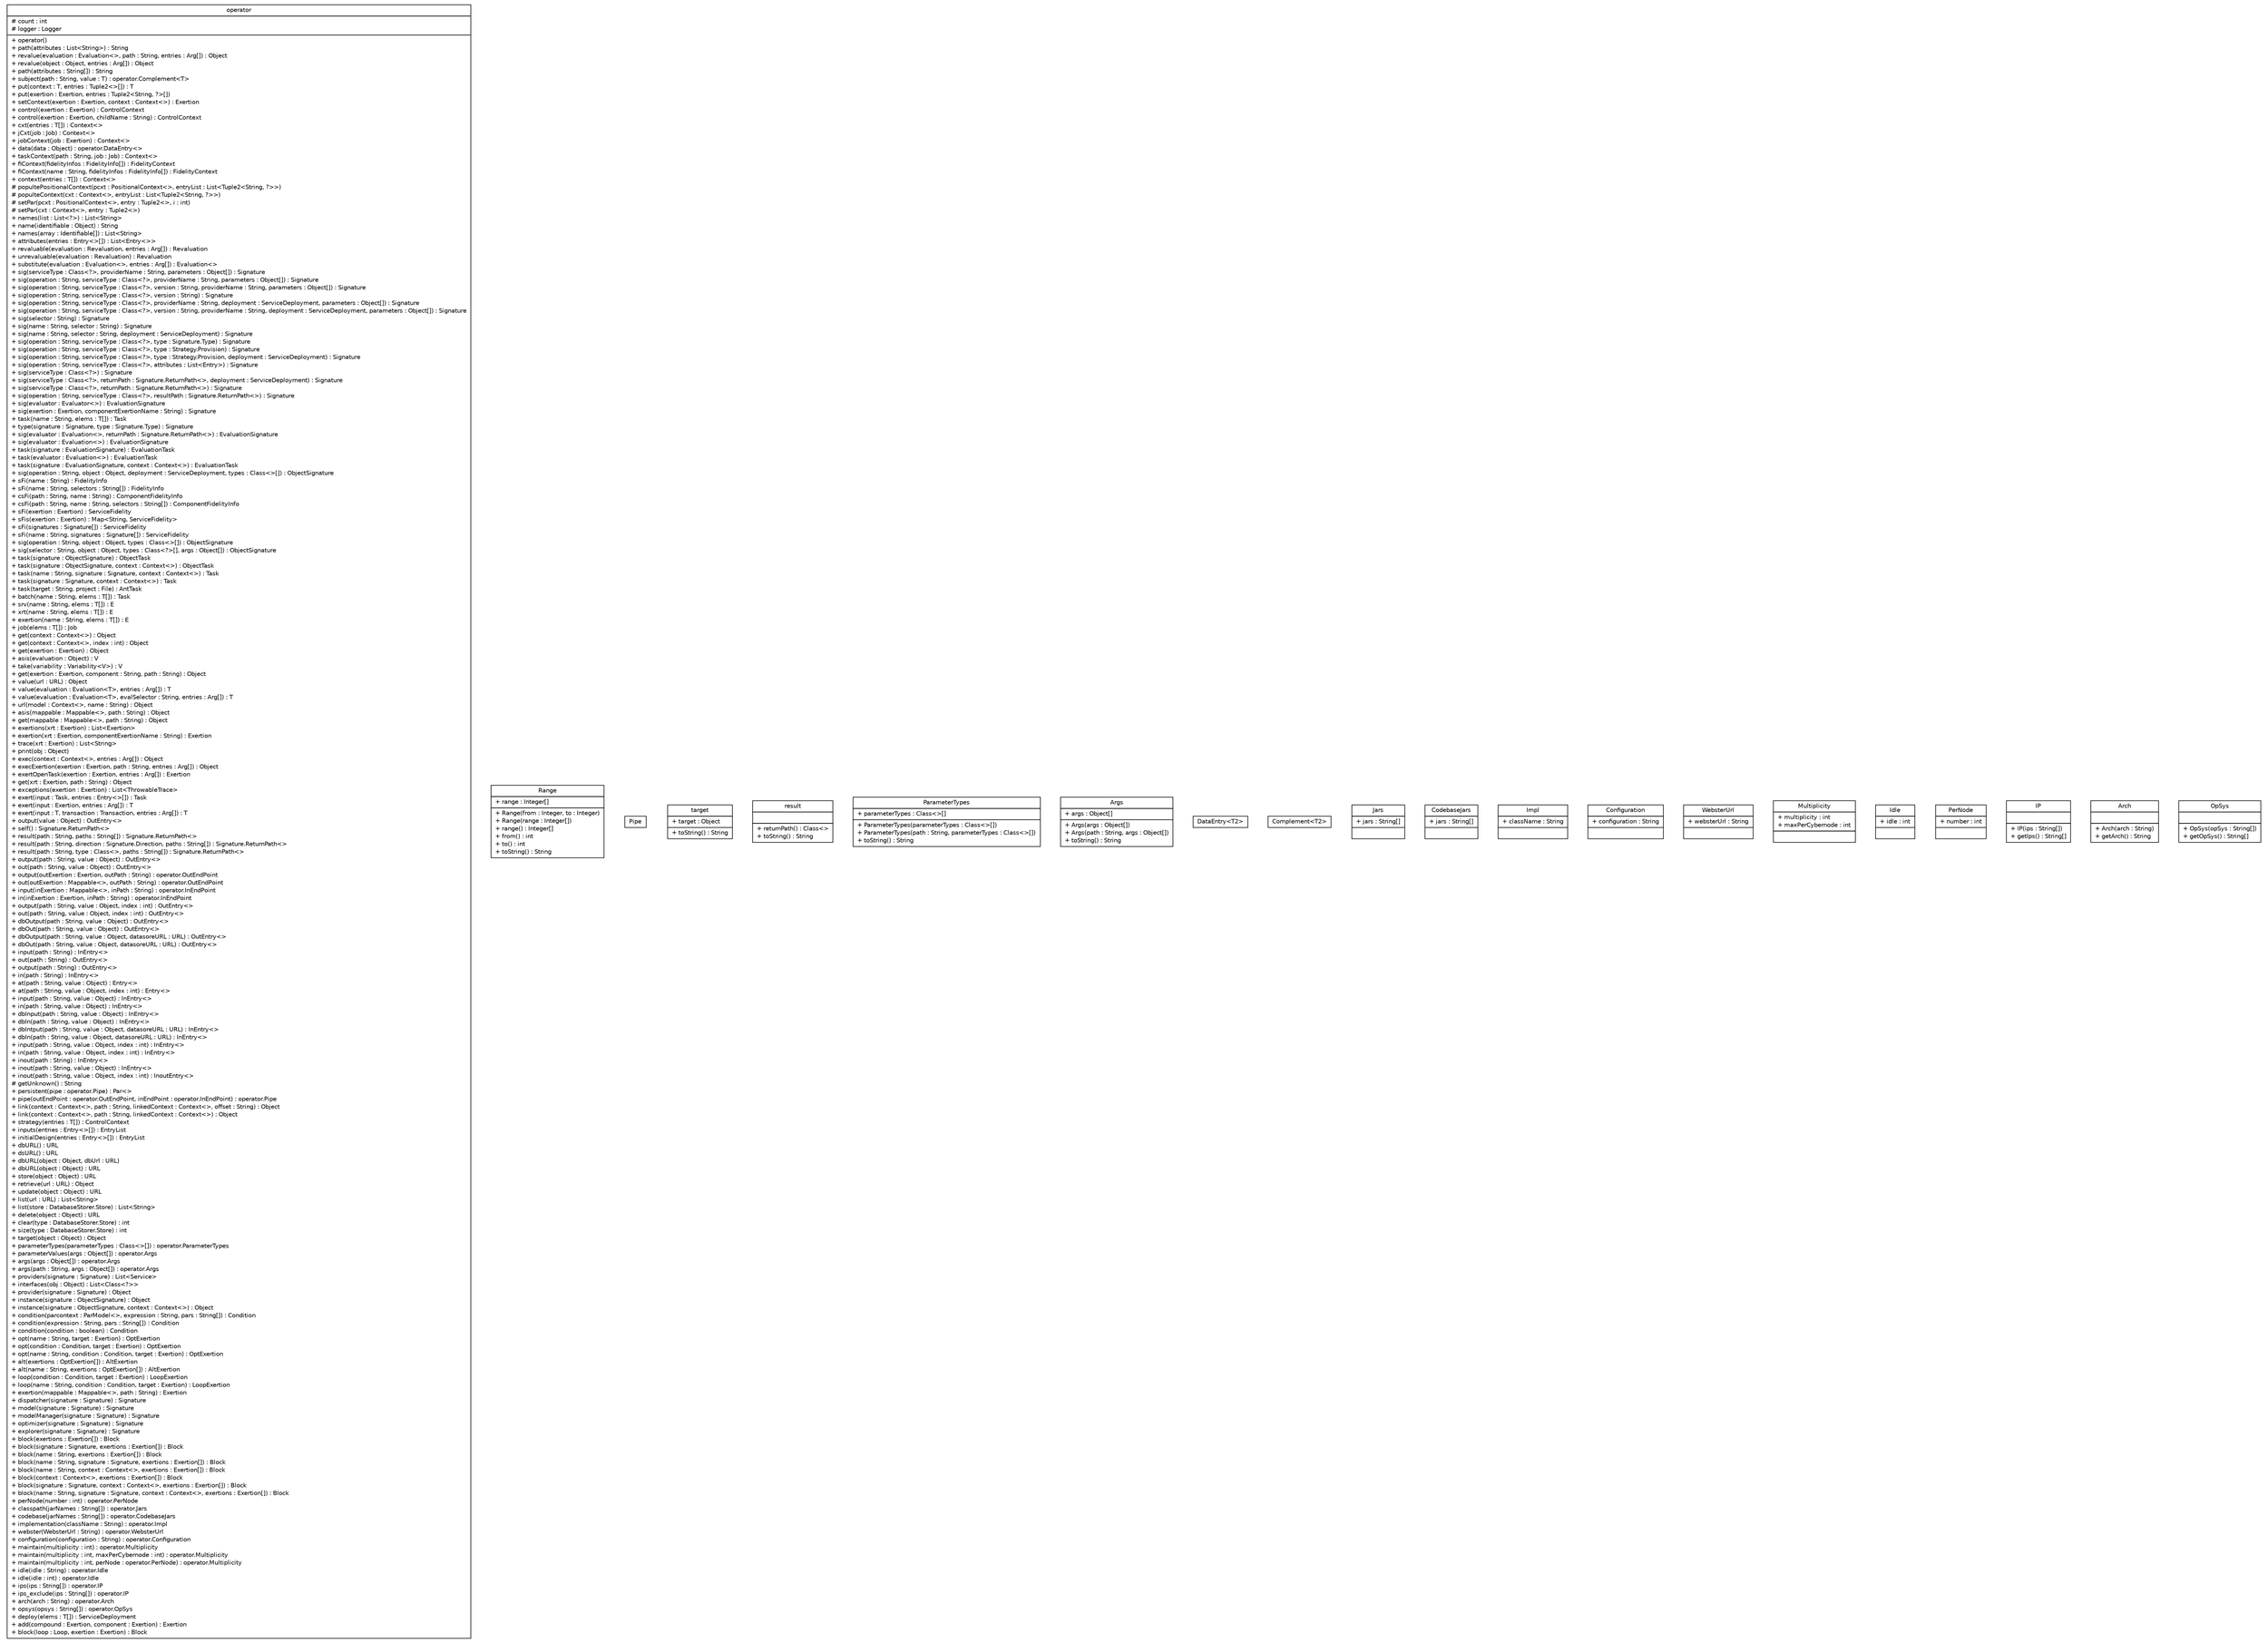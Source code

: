#!/usr/local/bin/dot
#
# Class diagram 
# Generated by UMLGraph version R5_6 (http://www.umlgraph.org/)
#

digraph G {
	edge [fontname="Helvetica",fontsize=10,labelfontname="Helvetica",labelfontsize=10];
	node [fontname="Helvetica",fontsize=10,shape=plaintext];
	nodesep=0.25;
	ranksep=0.5;
	// sorcer.eo.operator
	c60791 [label=<<table title="sorcer.eo.operator" border="0" cellborder="1" cellspacing="0" cellpadding="2" port="p" href="./operator.html">
		<tr><td><table border="0" cellspacing="0" cellpadding="1">
<tr><td align="center" balign="center"> operator </td></tr>
		</table></td></tr>
		<tr><td><table border="0" cellspacing="0" cellpadding="1">
<tr><td align="left" balign="left"> # count : int </td></tr>
<tr><td align="left" balign="left"> # logger : Logger </td></tr>
		</table></td></tr>
		<tr><td><table border="0" cellspacing="0" cellpadding="1">
<tr><td align="left" balign="left"> + operator() </td></tr>
<tr><td align="left" balign="left"> + path(attributes : List&lt;String&gt;) : String </td></tr>
<tr><td align="left" balign="left"> + revalue(evaluation : Evaluation&lt;&gt;, path : String, entries : Arg[]) : Object </td></tr>
<tr><td align="left" balign="left"> + revalue(object : Object, entries : Arg[]) : Object </td></tr>
<tr><td align="left" balign="left"> + path(attributes : String[]) : String </td></tr>
<tr><td align="left" balign="left"> + subject(path : String, value : T) : operator.Complement&lt;T&gt; </td></tr>
<tr><td align="left" balign="left"> + put(context : T, entries : Tuple2&lt;&gt;[]) : T </td></tr>
<tr><td align="left" balign="left"> + put(exertion : Exertion, entries : Tuple2&lt;String, ?&gt;[]) </td></tr>
<tr><td align="left" balign="left"> + setContext(exertion : Exertion, context : Context&lt;&gt;) : Exertion </td></tr>
<tr><td align="left" balign="left"> + control(exertion : Exertion) : ControlContext </td></tr>
<tr><td align="left" balign="left"> + control(exertion : Exertion, childName : String) : ControlContext </td></tr>
<tr><td align="left" balign="left"> + cxt(entries : T[]) : Context&lt;&gt; </td></tr>
<tr><td align="left" balign="left"> + jCxt(job : Job) : Context&lt;&gt; </td></tr>
<tr><td align="left" balign="left"> + jobContext(job : Exertion) : Context&lt;&gt; </td></tr>
<tr><td align="left" balign="left"> + data(data : Object) : operator.DataEntry&lt;&gt; </td></tr>
<tr><td align="left" balign="left"> + taskContext(path : String, job : Job) : Context&lt;&gt; </td></tr>
<tr><td align="left" balign="left"> + fiContext(fidelityInfos : FidelityInfo[]) : FidelityContext </td></tr>
<tr><td align="left" balign="left"> + fiContext(name : String, fidelityInfos : FidelityInfo[]) : FidelityContext </td></tr>
<tr><td align="left" balign="left"> + context(entries : T[]) : Context&lt;&gt; </td></tr>
<tr><td align="left" balign="left"> # popultePositionalContext(pcxt : PositionalContext&lt;&gt;, entryList : List&lt;Tuple2&lt;String, ?&gt;&gt;) </td></tr>
<tr><td align="left" balign="left"> # populteContext(cxt : Context&lt;&gt;, entryList : List&lt;Tuple2&lt;String, ?&gt;&gt;) </td></tr>
<tr><td align="left" balign="left"> # setPar(pcxt : PositionalContext&lt;&gt;, entry : Tuple2&lt;&gt;, i : int) </td></tr>
<tr><td align="left" balign="left"> # setPar(cxt : Context&lt;&gt;, entry : Tuple2&lt;&gt;) </td></tr>
<tr><td align="left" balign="left"> + names(list : List&lt;?&gt;) : List&lt;String&gt; </td></tr>
<tr><td align="left" balign="left"> + name(identifiable : Object) : String </td></tr>
<tr><td align="left" balign="left"> + names(array : Identifiable[]) : List&lt;String&gt; </td></tr>
<tr><td align="left" balign="left"> + attributes(entries : Entry&lt;&gt;[]) : List&lt;Entry&lt;&gt;&gt; </td></tr>
<tr><td align="left" balign="left"> + revaluable(evaluation : Revaluation, entries : Arg[]) : Revaluation </td></tr>
<tr><td align="left" balign="left"> + unrevaluable(evaluation : Revaluation) : Revaluation </td></tr>
<tr><td align="left" balign="left"> + substitute(evaluation : Evaluation&lt;&gt;, entries : Arg[]) : Evaluation&lt;&gt; </td></tr>
<tr><td align="left" balign="left"> + sig(serviceType : Class&lt;?&gt;, providerName : String, parameters : Object[]) : Signature </td></tr>
<tr><td align="left" balign="left"> + sig(operation : String, serviceType : Class&lt;?&gt;, providerName : String, parameters : Object[]) : Signature </td></tr>
<tr><td align="left" balign="left"> + sig(operation : String, serviceType : Class&lt;?&gt;, version : String, providerName : String, parameters : Object[]) : Signature </td></tr>
<tr><td align="left" balign="left"> + sig(operation : String, serviceType : Class&lt;?&gt;, version : String) : Signature </td></tr>
<tr><td align="left" balign="left"> + sig(operation : String, serviceType : Class&lt;?&gt;, providerName : String, deployment : ServiceDeployment, parameters : Object[]) : Signature </td></tr>
<tr><td align="left" balign="left"> + sig(operation : String, serviceType : Class&lt;?&gt;, version : String, providerName : String, deployment : ServiceDeployment, parameters : Object[]) : Signature </td></tr>
<tr><td align="left" balign="left"> + sig(selector : String) : Signature </td></tr>
<tr><td align="left" balign="left"> + sig(name : String, selector : String) : Signature </td></tr>
<tr><td align="left" balign="left"> + sig(name : String, selector : String, deployment : ServiceDeployment) : Signature </td></tr>
<tr><td align="left" balign="left"> + sig(operation : String, serviceType : Class&lt;?&gt;, type : Signature.Type) : Signature </td></tr>
<tr><td align="left" balign="left"> + sig(operation : String, serviceType : Class&lt;?&gt;, type : Strategy.Provision) : Signature </td></tr>
<tr><td align="left" balign="left"> + sig(operation : String, serviceType : Class&lt;?&gt;, type : Strategy.Provision, deployment : ServiceDeployment) : Signature </td></tr>
<tr><td align="left" balign="left"> + sig(operation : String, serviceType : Class&lt;?&gt;, attributes : List&lt;Entry&gt;) : Signature </td></tr>
<tr><td align="left" balign="left"> + sig(serviceType : Class&lt;?&gt;) : Signature </td></tr>
<tr><td align="left" balign="left"> + sig(serviceType : Class&lt;?&gt;, returnPath : Signature.ReturnPath&lt;&gt;, deployment : ServiceDeployment) : Signature </td></tr>
<tr><td align="left" balign="left"> + sig(serviceType : Class&lt;?&gt;, returnPath : Signature.ReturnPath&lt;&gt;) : Signature </td></tr>
<tr><td align="left" balign="left"> + sig(operation : String, serviceType : Class&lt;?&gt;, resultPath : Signature.ReturnPath&lt;&gt;) : Signature </td></tr>
<tr><td align="left" balign="left"> + sig(evaluator : Evaluator&lt;&gt;) : EvaluationSignature </td></tr>
<tr><td align="left" balign="left"> + sig(exertion : Exertion, componentExertionName : String) : Signature </td></tr>
<tr><td align="left" balign="left"> + task(name : String, elems : T[]) : Task </td></tr>
<tr><td align="left" balign="left"> + type(signature : Signature, type : Signature.Type) : Signature </td></tr>
<tr><td align="left" balign="left"> + sig(evaluator : Evaluation&lt;&gt;, returnPath : Signature.ReturnPath&lt;&gt;) : EvaluationSignature </td></tr>
<tr><td align="left" balign="left"> + sig(evaluator : Evaluation&lt;&gt;) : EvaluationSignature </td></tr>
<tr><td align="left" balign="left"> + task(signature : EvaluationSignature) : EvaluationTask </td></tr>
<tr><td align="left" balign="left"> + task(evaluator : Evaluation&lt;&gt;) : EvaluationTask </td></tr>
<tr><td align="left" balign="left"> + task(signature : EvaluationSignature, context : Context&lt;&gt;) : EvaluationTask </td></tr>
<tr><td align="left" balign="left"> + sig(operation : String, object : Object, deployment : ServiceDeployment, types : Class&lt;&gt;[]) : ObjectSignature </td></tr>
<tr><td align="left" balign="left"> + sFi(name : String) : FidelityInfo </td></tr>
<tr><td align="left" balign="left"> + sFi(name : String, selectors : String[]) : FidelityInfo </td></tr>
<tr><td align="left" balign="left"> + csFi(path : String, name : String) : ComponentFidelityInfo </td></tr>
<tr><td align="left" balign="left"> + csFi(path : String, name : String, selectors : String[]) : ComponentFidelityInfo </td></tr>
<tr><td align="left" balign="left"> + sFi(exertion : Exertion) : ServiceFidelity </td></tr>
<tr><td align="left" balign="left"> + sFis(exertion : Exertion) : Map&lt;String, ServiceFidelity&gt; </td></tr>
<tr><td align="left" balign="left"> + sFi(signatures : Signature[]) : ServiceFidelity </td></tr>
<tr><td align="left" balign="left"> + sFi(name : String, signatures : Signature[]) : ServiceFidelity </td></tr>
<tr><td align="left" balign="left"> + sig(operation : String, object : Object, types : Class&lt;&gt;[]) : ObjectSignature </td></tr>
<tr><td align="left" balign="left"> + sig(selector : String, object : Object, types : Class&lt;?&gt;[], args : Object[]) : ObjectSignature </td></tr>
<tr><td align="left" balign="left"> + task(signature : ObjectSignature) : ObjectTask </td></tr>
<tr><td align="left" balign="left"> + task(signature : ObjectSignature, context : Context&lt;&gt;) : ObjectTask </td></tr>
<tr><td align="left" balign="left"> + task(name : String, signature : Signature, context : Context&lt;&gt;) : Task </td></tr>
<tr><td align="left" balign="left"> + task(signature : Signature, context : Context&lt;&gt;) : Task </td></tr>
<tr><td align="left" balign="left"> + task(target : String, project : File) : AntTask </td></tr>
<tr><td align="left" balign="left"> + batch(name : String, elems : T[]) : Task </td></tr>
<tr><td align="left" balign="left"> + srv(name : String, elems : T[]) : E </td></tr>
<tr><td align="left" balign="left"> + xrt(name : String, elems : T[]) : E </td></tr>
<tr><td align="left" balign="left"> + exertion(name : String, elems : T[]) : E </td></tr>
<tr><td align="left" balign="left"> + job(elems : T[]) : Job </td></tr>
<tr><td align="left" balign="left"> + get(context : Context&lt;&gt;) : Object </td></tr>
<tr><td align="left" balign="left"> + get(context : Context&lt;&gt;, index : int) : Object </td></tr>
<tr><td align="left" balign="left"> + get(exertion : Exertion) : Object </td></tr>
<tr><td align="left" balign="left"> + asis(evaluation : Object) : V </td></tr>
<tr><td align="left" balign="left"> + take(variability : Variability&lt;V&gt;) : V </td></tr>
<tr><td align="left" balign="left"> + get(exertion : Exertion, component : String, path : String) : Object </td></tr>
<tr><td align="left" balign="left"> + value(url : URL) : Object </td></tr>
<tr><td align="left" balign="left"> + value(evaluation : Evaluation&lt;T&gt;, entries : Arg[]) : T </td></tr>
<tr><td align="left" balign="left"> + value(evaluation : Evaluation&lt;T&gt;, evalSelector : String, entries : Arg[]) : T </td></tr>
<tr><td align="left" balign="left"> + url(model : Context&lt;&gt;, name : String) : Object </td></tr>
<tr><td align="left" balign="left"> + asis(mappable : Mappable&lt;&gt;, path : String) : Object </td></tr>
<tr><td align="left" balign="left"> + get(mappable : Mappable&lt;&gt;, path : String) : Object </td></tr>
<tr><td align="left" balign="left"> + exertions(xrt : Exertion) : List&lt;Exertion&gt; </td></tr>
<tr><td align="left" balign="left"> + exertion(xrt : Exertion, componentExertionName : String) : Exertion </td></tr>
<tr><td align="left" balign="left"> + trace(xrt : Exertion) : List&lt;String&gt; </td></tr>
<tr><td align="left" balign="left"> + print(obj : Object) </td></tr>
<tr><td align="left" balign="left"> + exec(context : Context&lt;&gt;, entries : Arg[]) : Object </td></tr>
<tr><td align="left" balign="left"> + execExertion(exertion : Exertion, path : String, entries : Arg[]) : Object </td></tr>
<tr><td align="left" balign="left"> + exertOpenTask(exertion : Exertion, entries : Arg[]) : Exertion </td></tr>
<tr><td align="left" balign="left"> + get(xrt : Exertion, path : String) : Object </td></tr>
<tr><td align="left" balign="left"> + exceptions(exertion : Exertion) : List&lt;ThrowableTrace&gt; </td></tr>
<tr><td align="left" balign="left"> + exert(input : Task, entries : Entry&lt;&gt;[]) : Task </td></tr>
<tr><td align="left" balign="left"> + exert(input : Exertion, entries : Arg[]) : T </td></tr>
<tr><td align="left" balign="left"> + exert(input : T, transaction : Transaction, entries : Arg[]) : T </td></tr>
<tr><td align="left" balign="left"> + output(value : Object) : OutEntry&lt;&gt; </td></tr>
<tr><td align="left" balign="left"> + self() : Signature.ReturnPath&lt;&gt; </td></tr>
<tr><td align="left" balign="left"> + result(path : String, paths : String[]) : Signature.ReturnPath&lt;&gt; </td></tr>
<tr><td align="left" balign="left"> + result(path : String, direction : Signature.Direction, paths : String[]) : Signature.ReturnPath&lt;&gt; </td></tr>
<tr><td align="left" balign="left"> + result(path : String, type : Class&lt;&gt;, paths : String[]) : Signature.ReturnPath&lt;&gt; </td></tr>
<tr><td align="left" balign="left"> + output(path : String, value : Object) : OutEntry&lt;&gt; </td></tr>
<tr><td align="left" balign="left"> + out(path : String, value : Object) : OutEntry&lt;&gt; </td></tr>
<tr><td align="left" balign="left"> + output(outExertion : Exertion, outPath : String) : operator.OutEndPoint </td></tr>
<tr><td align="left" balign="left"> + out(outExertion : Mappable&lt;&gt;, outPath : String) : operator.OutEndPoint </td></tr>
<tr><td align="left" balign="left"> + input(inExertion : Mappable&lt;&gt;, inPath : String) : operator.InEndPoint </td></tr>
<tr><td align="left" balign="left"> + in(inExertion : Exertion, inPath : String) : operator.InEndPoint </td></tr>
<tr><td align="left" balign="left"> + output(path : String, value : Object, index : int) : OutEntry&lt;&gt; </td></tr>
<tr><td align="left" balign="left"> + out(path : String, value : Object, index : int) : OutEntry&lt;&gt; </td></tr>
<tr><td align="left" balign="left"> + dbOutput(path : String, value : Object) : OutEntry&lt;&gt; </td></tr>
<tr><td align="left" balign="left"> + dbOut(path : String, value : Object) : OutEntry&lt;&gt; </td></tr>
<tr><td align="left" balign="left"> + dbOutput(path : String, value : Object, datasoreURL : URL) : OutEntry&lt;&gt; </td></tr>
<tr><td align="left" balign="left"> + dbOut(path : String, value : Object, datasoreURL : URL) : OutEntry&lt;&gt; </td></tr>
<tr><td align="left" balign="left"> + input(path : String) : InEntry&lt;&gt; </td></tr>
<tr><td align="left" balign="left"> + out(path : String) : OutEntry&lt;&gt; </td></tr>
<tr><td align="left" balign="left"> + output(path : String) : OutEntry&lt;&gt; </td></tr>
<tr><td align="left" balign="left"> + in(path : String) : InEntry&lt;&gt; </td></tr>
<tr><td align="left" balign="left"> + at(path : String, value : Object) : Entry&lt;&gt; </td></tr>
<tr><td align="left" balign="left"> + at(path : String, value : Object, index : int) : Entry&lt;&gt; </td></tr>
<tr><td align="left" balign="left"> + input(path : String, value : Object) : InEntry&lt;&gt; </td></tr>
<tr><td align="left" balign="left"> + in(path : String, value : Object) : InEntry&lt;&gt; </td></tr>
<tr><td align="left" balign="left"> + dbInput(path : String, value : Object) : InEntry&lt;&gt; </td></tr>
<tr><td align="left" balign="left"> + dbIn(path : String, value : Object) : InEntry&lt;&gt; </td></tr>
<tr><td align="left" balign="left"> + dbIntput(path : String, value : Object, datasoreURL : URL) : InEntry&lt;&gt; </td></tr>
<tr><td align="left" balign="left"> + dbIn(path : String, value : Object, datasoreURL : URL) : InEntry&lt;&gt; </td></tr>
<tr><td align="left" balign="left"> + input(path : String, value : Object, index : int) : InEntry&lt;&gt; </td></tr>
<tr><td align="left" balign="left"> + in(path : String, value : Object, index : int) : InEntry&lt;&gt; </td></tr>
<tr><td align="left" balign="left"> + inout(path : String) : InEntry&lt;&gt; </td></tr>
<tr><td align="left" balign="left"> + inout(path : String, value : Object) : InEntry&lt;&gt; </td></tr>
<tr><td align="left" balign="left"> + inout(path : String, value : Object, index : int) : InoutEntry&lt;&gt; </td></tr>
<tr><td align="left" balign="left"> # getUnknown() : String </td></tr>
<tr><td align="left" balign="left"> + persistent(pipe : operator.Pipe) : Par&lt;&gt; </td></tr>
<tr><td align="left" balign="left"> + pipe(outEndPoint : operator.OutEndPoint, inEndPoint : operator.InEndPoint) : operator.Pipe </td></tr>
<tr><td align="left" balign="left"> + link(context : Context&lt;&gt;, path : String, linkedContext : Context&lt;&gt;, offset : String) : Object </td></tr>
<tr><td align="left" balign="left"> + link(context : Context&lt;&gt;, path : String, linkedContext : Context&lt;&gt;) : Object </td></tr>
<tr><td align="left" balign="left"> + strategy(entries : T[]) : ControlContext </td></tr>
<tr><td align="left" balign="left"> + inputs(entries : Entry&lt;&gt;[]) : EntryList </td></tr>
<tr><td align="left" balign="left"> + initialDesign(entries : Entry&lt;&gt;[]) : EntryList </td></tr>
<tr><td align="left" balign="left"> + dbURL() : URL </td></tr>
<tr><td align="left" balign="left"> + dsURL() : URL </td></tr>
<tr><td align="left" balign="left"> + dbURL(object : Object, dbUrl : URL) </td></tr>
<tr><td align="left" balign="left"> + dbURL(object : Object) : URL </td></tr>
<tr><td align="left" balign="left"> + store(object : Object) : URL </td></tr>
<tr><td align="left" balign="left"> + retrieve(url : URL) : Object </td></tr>
<tr><td align="left" balign="left"> + update(object : Object) : URL </td></tr>
<tr><td align="left" balign="left"> + list(url : URL) : List&lt;String&gt; </td></tr>
<tr><td align="left" balign="left"> + list(store : DatabaseStorer.Store) : List&lt;String&gt; </td></tr>
<tr><td align="left" balign="left"> + delete(object : Object) : URL </td></tr>
<tr><td align="left" balign="left"> + clear(type : DatabaseStorer.Store) : int </td></tr>
<tr><td align="left" balign="left"> + size(type : DatabaseStorer.Store) : int </td></tr>
<tr><td align="left" balign="left"> + target(object : Object) : Object </td></tr>
<tr><td align="left" balign="left"> + parameterTypes(parameterTypes : Class&lt;&gt;[]) : operator.ParameterTypes </td></tr>
<tr><td align="left" balign="left"> + parameterValues(args : Object[]) : operator.Args </td></tr>
<tr><td align="left" balign="left"> + args(args : Object[]) : operator.Args </td></tr>
<tr><td align="left" balign="left"> + args(path : String, args : Object[]) : operator.Args </td></tr>
<tr><td align="left" balign="left"> + providers(signature : Signature) : List&lt;Service&gt; </td></tr>
<tr><td align="left" balign="left"> + interfaces(obj : Object) : List&lt;Class&lt;?&gt;&gt; </td></tr>
<tr><td align="left" balign="left"> + provider(signature : Signature) : Object </td></tr>
<tr><td align="left" balign="left"> + instance(signature : ObjectSignature) : Object </td></tr>
<tr><td align="left" balign="left"> + instance(signature : ObjectSignature, context : Context&lt;&gt;) : Object </td></tr>
<tr><td align="left" balign="left"> + condition(parcontext : ParModel&lt;&gt;, expression : String, pars : String[]) : Condition </td></tr>
<tr><td align="left" balign="left"> + condition(expression : String, pars : String[]) : Condition </td></tr>
<tr><td align="left" balign="left"> + condition(condition : boolean) : Condition </td></tr>
<tr><td align="left" balign="left"> + opt(name : String, target : Exertion) : OptExertion </td></tr>
<tr><td align="left" balign="left"> + opt(condition : Condition, target : Exertion) : OptExertion </td></tr>
<tr><td align="left" balign="left"> + opt(name : String, condition : Condition, target : Exertion) : OptExertion </td></tr>
<tr><td align="left" balign="left"> + alt(exertions : OptExertion[]) : AltExertion </td></tr>
<tr><td align="left" balign="left"> + alt(name : String, exertions : OptExertion[]) : AltExertion </td></tr>
<tr><td align="left" balign="left"> + loop(condition : Condition, target : Exertion) : LoopExertion </td></tr>
<tr><td align="left" balign="left"> + loop(name : String, condition : Condition, target : Exertion) : LoopExertion </td></tr>
<tr><td align="left" balign="left"> + exertion(mappable : Mappable&lt;&gt;, path : String) : Exertion </td></tr>
<tr><td align="left" balign="left"> + dispatcher(signature : Signature) : Signature </td></tr>
<tr><td align="left" balign="left"> + model(signature : Signature) : Signature </td></tr>
<tr><td align="left" balign="left"> + modelManager(signature : Signature) : Signature </td></tr>
<tr><td align="left" balign="left"> + optimizer(signature : Signature) : Signature </td></tr>
<tr><td align="left" balign="left"> + explorer(signature : Signature) : Signature </td></tr>
<tr><td align="left" balign="left"> + block(exertions : Exertion[]) : Block </td></tr>
<tr><td align="left" balign="left"> + block(signature : Signature, exertions : Exertion[]) : Block </td></tr>
<tr><td align="left" balign="left"> + block(name : String, exertions : Exertion[]) : Block </td></tr>
<tr><td align="left" balign="left"> + block(name : String, signature : Signature, exertions : Exertion[]) : Block </td></tr>
<tr><td align="left" balign="left"> + block(name : String, context : Context&lt;&gt;, exertions : Exertion[]) : Block </td></tr>
<tr><td align="left" balign="left"> + block(context : Context&lt;&gt;, exertions : Exertion[]) : Block </td></tr>
<tr><td align="left" balign="left"> + block(signature : Signature, context : Context&lt;&gt;, exertions : Exertion[]) : Block </td></tr>
<tr><td align="left" balign="left"> + block(name : String, signature : Signature, context : Context&lt;&gt;, exertions : Exertion[]) : Block </td></tr>
<tr><td align="left" balign="left"> + perNode(number : int) : operator.PerNode </td></tr>
<tr><td align="left" balign="left"> + classpath(jarNames : String[]) : operator.Jars </td></tr>
<tr><td align="left" balign="left"> + codebase(jarNames : String[]) : operator.CodebaseJars </td></tr>
<tr><td align="left" balign="left"> + implementation(className : String) : operator.Impl </td></tr>
<tr><td align="left" balign="left"> + webster(WebsterUrl : String) : operator.WebsterUrl </td></tr>
<tr><td align="left" balign="left"> + configuration(configuration : String) : operator.Configuration </td></tr>
<tr><td align="left" balign="left"> + maintain(multiplicity : int) : operator.Multiplicity </td></tr>
<tr><td align="left" balign="left"> + maintain(multiplicity : int, maxPerCybernode : int) : operator.Multiplicity </td></tr>
<tr><td align="left" balign="left"> + maintain(multiplicity : int, perNode : operator.PerNode) : operator.Multiplicity </td></tr>
<tr><td align="left" balign="left"> + idle(idle : String) : operator.Idle </td></tr>
<tr><td align="left" balign="left"> + idle(idle : int) : operator.Idle </td></tr>
<tr><td align="left" balign="left"> + ips(ips : String[]) : operator.IP </td></tr>
<tr><td align="left" balign="left"> + ips_exclude(ips : String[]) : operator.IP </td></tr>
<tr><td align="left" balign="left"> + arch(arch : String) : operator.Arch </td></tr>
<tr><td align="left" balign="left"> + opsys(opsys : String[]) : operator.OpSys </td></tr>
<tr><td align="left" balign="left"> + deploy(elems : T[]) : ServiceDeployment </td></tr>
<tr><td align="left" balign="left"> + add(compound : Exertion, component : Exertion) : Exertion </td></tr>
<tr><td align="left" balign="left"> + block(loop : Loop, exertion : Exertion) : Block </td></tr>
		</table></td></tr>
		</table>>, URL="./operator.html", fontname="Helvetica", fontcolor="black", fontsize=10.0];
	// sorcer.eo.operator.Range
	c60792 [label=<<table title="sorcer.eo.operator.Range" border="0" cellborder="1" cellspacing="0" cellpadding="2" port="p" href="./operator.Range.html">
		<tr><td><table border="0" cellspacing="0" cellpadding="1">
<tr><td align="center" balign="center"> Range </td></tr>
		</table></td></tr>
		<tr><td><table border="0" cellspacing="0" cellpadding="1">
<tr><td align="left" balign="left"> + range : Integer[] </td></tr>
		</table></td></tr>
		<tr><td><table border="0" cellspacing="0" cellpadding="1">
<tr><td align="left" balign="left"> + Range(from : Integer, to : Integer) </td></tr>
<tr><td align="left" balign="left"> + Range(range : Integer[]) </td></tr>
<tr><td align="left" balign="left"> + range() : Integer[] </td></tr>
<tr><td align="left" balign="left"> + from() : int </td></tr>
<tr><td align="left" balign="left"> + to() : int </td></tr>
<tr><td align="left" balign="left"> + toString() : String </td></tr>
		</table></td></tr>
		</table>>, URL="./operator.Range.html", fontname="Helvetica", fontcolor="black", fontsize=10.0];
	// sorcer.eo.operator.Pipe
	c60793 [label=<<table title="sorcer.eo.operator.Pipe" border="0" cellborder="1" cellspacing="0" cellpadding="2" port="p" href="./operator.Pipe.html">
		<tr><td><table border="0" cellspacing="0" cellpadding="1">
<tr><td align="center" balign="center"> Pipe </td></tr>
		</table></td></tr>
		</table>>, URL="./operator.Pipe.html", fontname="Helvetica", fontcolor="black", fontsize=10.0];
	// sorcer.eo.operator.target
	c60794 [label=<<table title="sorcer.eo.operator.target" border="0" cellborder="1" cellspacing="0" cellpadding="2" port="p" href="./operator.target.html">
		<tr><td><table border="0" cellspacing="0" cellpadding="1">
<tr><td align="center" balign="center"> target </td></tr>
		</table></td></tr>
		<tr><td><table border="0" cellspacing="0" cellpadding="1">
<tr><td align="left" balign="left"> + target : Object </td></tr>
		</table></td></tr>
		<tr><td><table border="0" cellspacing="0" cellpadding="1">
<tr><td align="left" balign="left"> + toString() : String </td></tr>
		</table></td></tr>
		</table>>, URL="./operator.target.html", fontname="Helvetica", fontcolor="black", fontsize=10.0];
	// sorcer.eo.operator.result
	c60795 [label=<<table title="sorcer.eo.operator.result" border="0" cellborder="1" cellspacing="0" cellpadding="2" port="p" href="./operator.result.html">
		<tr><td><table border="0" cellspacing="0" cellpadding="1">
<tr><td align="center" balign="center"> result </td></tr>
		</table></td></tr>
		<tr><td><table border="0" cellspacing="0" cellpadding="1">
<tr><td align="left" balign="left">  </td></tr>
		</table></td></tr>
		<tr><td><table border="0" cellspacing="0" cellpadding="1">
<tr><td align="left" balign="left"> + returnPath() : Class&lt;&gt; </td></tr>
<tr><td align="left" balign="left"> + toString() : String </td></tr>
		</table></td></tr>
		</table>>, URL="./operator.result.html", fontname="Helvetica", fontcolor="black", fontsize=10.0];
	// sorcer.eo.operator.ParameterTypes
	c60796 [label=<<table title="sorcer.eo.operator.ParameterTypes" border="0" cellborder="1" cellspacing="0" cellpadding="2" port="p" href="./operator.ParameterTypes.html">
		<tr><td><table border="0" cellspacing="0" cellpadding="1">
<tr><td align="center" balign="center"> ParameterTypes </td></tr>
		</table></td></tr>
		<tr><td><table border="0" cellspacing="0" cellpadding="1">
<tr><td align="left" balign="left"> + parameterTypes : Class&lt;&gt;[] </td></tr>
		</table></td></tr>
		<tr><td><table border="0" cellspacing="0" cellpadding="1">
<tr><td align="left" balign="left"> + ParameterTypes(parameterTypes : Class&lt;&gt;[]) </td></tr>
<tr><td align="left" balign="left"> + ParameterTypes(path : String, parameterTypes : Class&lt;&gt;[]) </td></tr>
<tr><td align="left" balign="left"> + toString() : String </td></tr>
		</table></td></tr>
		</table>>, URL="./operator.ParameterTypes.html", fontname="Helvetica", fontcolor="black", fontsize=10.0];
	// sorcer.eo.operator.Args
	c60797 [label=<<table title="sorcer.eo.operator.Args" border="0" cellborder="1" cellspacing="0" cellpadding="2" port="p" href="./operator.Args.html">
		<tr><td><table border="0" cellspacing="0" cellpadding="1">
<tr><td align="center" balign="center"> Args </td></tr>
		</table></td></tr>
		<tr><td><table border="0" cellspacing="0" cellpadding="1">
<tr><td align="left" balign="left"> + args : Object[] </td></tr>
		</table></td></tr>
		<tr><td><table border="0" cellspacing="0" cellpadding="1">
<tr><td align="left" balign="left"> + Args(args : Object[]) </td></tr>
<tr><td align="left" balign="left"> + Args(path : String, args : Object[]) </td></tr>
<tr><td align="left" balign="left"> + toString() : String </td></tr>
		</table></td></tr>
		</table>>, URL="./operator.Args.html", fontname="Helvetica", fontcolor="black", fontsize=10.0];
	// sorcer.eo.operator.DataEntry<T2>
	c60798 [label=<<table title="sorcer.eo.operator.DataEntry" border="0" cellborder="1" cellspacing="0" cellpadding="2" port="p" href="./operator.DataEntry.html">
		<tr><td><table border="0" cellspacing="0" cellpadding="1">
<tr><td align="center" balign="center"> DataEntry&lt;T2&gt; </td></tr>
		</table></td></tr>
		</table>>, URL="./operator.DataEntry.html", fontname="Helvetica", fontcolor="black", fontsize=10.0];
	// sorcer.eo.operator.Complement<T2>
	c60799 [label=<<table title="sorcer.eo.operator.Complement" border="0" cellborder="1" cellspacing="0" cellpadding="2" port="p" href="./operator.Complement.html">
		<tr><td><table border="0" cellspacing="0" cellpadding="1">
<tr><td align="center" balign="center"> Complement&lt;T2&gt; </td></tr>
		</table></td></tr>
		</table>>, URL="./operator.Complement.html", fontname="Helvetica", fontcolor="black", fontsize=10.0];
	// sorcer.eo.operator.Jars
	c60800 [label=<<table title="sorcer.eo.operator.Jars" border="0" cellborder="1" cellspacing="0" cellpadding="2" port="p" href="./operator.Jars.html">
		<tr><td><table border="0" cellspacing="0" cellpadding="1">
<tr><td align="center" balign="center"> Jars </td></tr>
		</table></td></tr>
		<tr><td><table border="0" cellspacing="0" cellpadding="1">
<tr><td align="left" balign="left"> + jars : String[] </td></tr>
		</table></td></tr>
		<tr><td><table border="0" cellspacing="0" cellpadding="1">
<tr><td align="left" balign="left">  </td></tr>
		</table></td></tr>
		</table>>, URL="./operator.Jars.html", fontname="Helvetica", fontcolor="black", fontsize=10.0];
	// sorcer.eo.operator.CodebaseJars
	c60801 [label=<<table title="sorcer.eo.operator.CodebaseJars" border="0" cellborder="1" cellspacing="0" cellpadding="2" port="p" href="./operator.CodebaseJars.html">
		<tr><td><table border="0" cellspacing="0" cellpadding="1">
<tr><td align="center" balign="center"> CodebaseJars </td></tr>
		</table></td></tr>
		<tr><td><table border="0" cellspacing="0" cellpadding="1">
<tr><td align="left" balign="left"> + jars : String[] </td></tr>
		</table></td></tr>
		<tr><td><table border="0" cellspacing="0" cellpadding="1">
<tr><td align="left" balign="left">  </td></tr>
		</table></td></tr>
		</table>>, URL="./operator.CodebaseJars.html", fontname="Helvetica", fontcolor="black", fontsize=10.0];
	// sorcer.eo.operator.Impl
	c60802 [label=<<table title="sorcer.eo.operator.Impl" border="0" cellborder="1" cellspacing="0" cellpadding="2" port="p" href="./operator.Impl.html">
		<tr><td><table border="0" cellspacing="0" cellpadding="1">
<tr><td align="center" balign="center"> Impl </td></tr>
		</table></td></tr>
		<tr><td><table border="0" cellspacing="0" cellpadding="1">
<tr><td align="left" balign="left"> + className : String </td></tr>
		</table></td></tr>
		<tr><td><table border="0" cellspacing="0" cellpadding="1">
<tr><td align="left" balign="left">  </td></tr>
		</table></td></tr>
		</table>>, URL="./operator.Impl.html", fontname="Helvetica", fontcolor="black", fontsize=10.0];
	// sorcer.eo.operator.Configuration
	c60803 [label=<<table title="sorcer.eo.operator.Configuration" border="0" cellborder="1" cellspacing="0" cellpadding="2" port="p" href="./operator.Configuration.html">
		<tr><td><table border="0" cellspacing="0" cellpadding="1">
<tr><td align="center" balign="center"> Configuration </td></tr>
		</table></td></tr>
		<tr><td><table border="0" cellspacing="0" cellpadding="1">
<tr><td align="left" balign="left"> + configuration : String </td></tr>
		</table></td></tr>
		<tr><td><table border="0" cellspacing="0" cellpadding="1">
<tr><td align="left" balign="left">  </td></tr>
		</table></td></tr>
		</table>>, URL="./operator.Configuration.html", fontname="Helvetica", fontcolor="black", fontsize=10.0];
	// sorcer.eo.operator.WebsterUrl
	c60804 [label=<<table title="sorcer.eo.operator.WebsterUrl" border="0" cellborder="1" cellspacing="0" cellpadding="2" port="p" href="./operator.WebsterUrl.html">
		<tr><td><table border="0" cellspacing="0" cellpadding="1">
<tr><td align="center" balign="center"> WebsterUrl </td></tr>
		</table></td></tr>
		<tr><td><table border="0" cellspacing="0" cellpadding="1">
<tr><td align="left" balign="left"> + websterUrl : String </td></tr>
		</table></td></tr>
		<tr><td><table border="0" cellspacing="0" cellpadding="1">
<tr><td align="left" balign="left">  </td></tr>
		</table></td></tr>
		</table>>, URL="./operator.WebsterUrl.html", fontname="Helvetica", fontcolor="black", fontsize=10.0];
	// sorcer.eo.operator.Multiplicity
	c60805 [label=<<table title="sorcer.eo.operator.Multiplicity" border="0" cellborder="1" cellspacing="0" cellpadding="2" port="p" href="./operator.Multiplicity.html">
		<tr><td><table border="0" cellspacing="0" cellpadding="1">
<tr><td align="center" balign="center"> Multiplicity </td></tr>
		</table></td></tr>
		<tr><td><table border="0" cellspacing="0" cellpadding="1">
<tr><td align="left" balign="left"> + multiplicity : int </td></tr>
<tr><td align="left" balign="left"> + maxPerCybernode : int </td></tr>
		</table></td></tr>
		<tr><td><table border="0" cellspacing="0" cellpadding="1">
<tr><td align="left" balign="left">  </td></tr>
		</table></td></tr>
		</table>>, URL="./operator.Multiplicity.html", fontname="Helvetica", fontcolor="black", fontsize=10.0];
	// sorcer.eo.operator.Idle
	c60806 [label=<<table title="sorcer.eo.operator.Idle" border="0" cellborder="1" cellspacing="0" cellpadding="2" port="p" href="./operator.Idle.html">
		<tr><td><table border="0" cellspacing="0" cellpadding="1">
<tr><td align="center" balign="center"> Idle </td></tr>
		</table></td></tr>
		<tr><td><table border="0" cellspacing="0" cellpadding="1">
<tr><td align="left" balign="left"> + idle : int </td></tr>
		</table></td></tr>
		<tr><td><table border="0" cellspacing="0" cellpadding="1">
<tr><td align="left" balign="left">  </td></tr>
		</table></td></tr>
		</table>>, URL="./operator.Idle.html", fontname="Helvetica", fontcolor="black", fontsize=10.0];
	// sorcer.eo.operator.PerNode
	c60807 [label=<<table title="sorcer.eo.operator.PerNode" border="0" cellborder="1" cellspacing="0" cellpadding="2" port="p" href="./operator.PerNode.html">
		<tr><td><table border="0" cellspacing="0" cellpadding="1">
<tr><td align="center" balign="center"> PerNode </td></tr>
		</table></td></tr>
		<tr><td><table border="0" cellspacing="0" cellpadding="1">
<tr><td align="left" balign="left"> + number : int </td></tr>
		</table></td></tr>
		<tr><td><table border="0" cellspacing="0" cellpadding="1">
<tr><td align="left" balign="left">  </td></tr>
		</table></td></tr>
		</table>>, URL="./operator.PerNode.html", fontname="Helvetica", fontcolor="black", fontsize=10.0];
	// sorcer.eo.operator.IP
	c60808 [label=<<table title="sorcer.eo.operator.IP" border="0" cellborder="1" cellspacing="0" cellpadding="2" port="p" href="./operator.IP.html">
		<tr><td><table border="0" cellspacing="0" cellpadding="1">
<tr><td align="center" balign="center"> IP </td></tr>
		</table></td></tr>
		<tr><td><table border="0" cellspacing="0" cellpadding="1">
<tr><td align="left" balign="left">  </td></tr>
		</table></td></tr>
		<tr><td><table border="0" cellspacing="0" cellpadding="1">
<tr><td align="left" balign="left"> + IP(ips : String[]) </td></tr>
<tr><td align="left" balign="left"> + getIps() : String[] </td></tr>
		</table></td></tr>
		</table>>, URL="./operator.IP.html", fontname="Helvetica", fontcolor="black", fontsize=10.0];
	// sorcer.eo.operator.Arch
	c60809 [label=<<table title="sorcer.eo.operator.Arch" border="0" cellborder="1" cellspacing="0" cellpadding="2" port="p" href="./operator.Arch.html">
		<tr><td><table border="0" cellspacing="0" cellpadding="1">
<tr><td align="center" balign="center"> Arch </td></tr>
		</table></td></tr>
		<tr><td><table border="0" cellspacing="0" cellpadding="1">
<tr><td align="left" balign="left">  </td></tr>
		</table></td></tr>
		<tr><td><table border="0" cellspacing="0" cellpadding="1">
<tr><td align="left" balign="left"> + Arch(arch : String) </td></tr>
<tr><td align="left" balign="left"> + getArch() : String </td></tr>
		</table></td></tr>
		</table>>, URL="./operator.Arch.html", fontname="Helvetica", fontcolor="black", fontsize=10.0];
	// sorcer.eo.operator.OpSys
	c60810 [label=<<table title="sorcer.eo.operator.OpSys" border="0" cellborder="1" cellspacing="0" cellpadding="2" port="p" href="./operator.OpSys.html">
		<tr><td><table border="0" cellspacing="0" cellpadding="1">
<tr><td align="center" balign="center"> OpSys </td></tr>
		</table></td></tr>
		<tr><td><table border="0" cellspacing="0" cellpadding="1">
<tr><td align="left" balign="left">  </td></tr>
		</table></td></tr>
		<tr><td><table border="0" cellspacing="0" cellpadding="1">
<tr><td align="left" balign="left"> + OpSys(opSys : String[]) </td></tr>
<tr><td align="left" balign="left"> + getOpSys() : String[] </td></tr>
		</table></td></tr>
		</table>>, URL="./operator.OpSys.html", fontname="Helvetica", fontcolor="black", fontsize=10.0];
}

